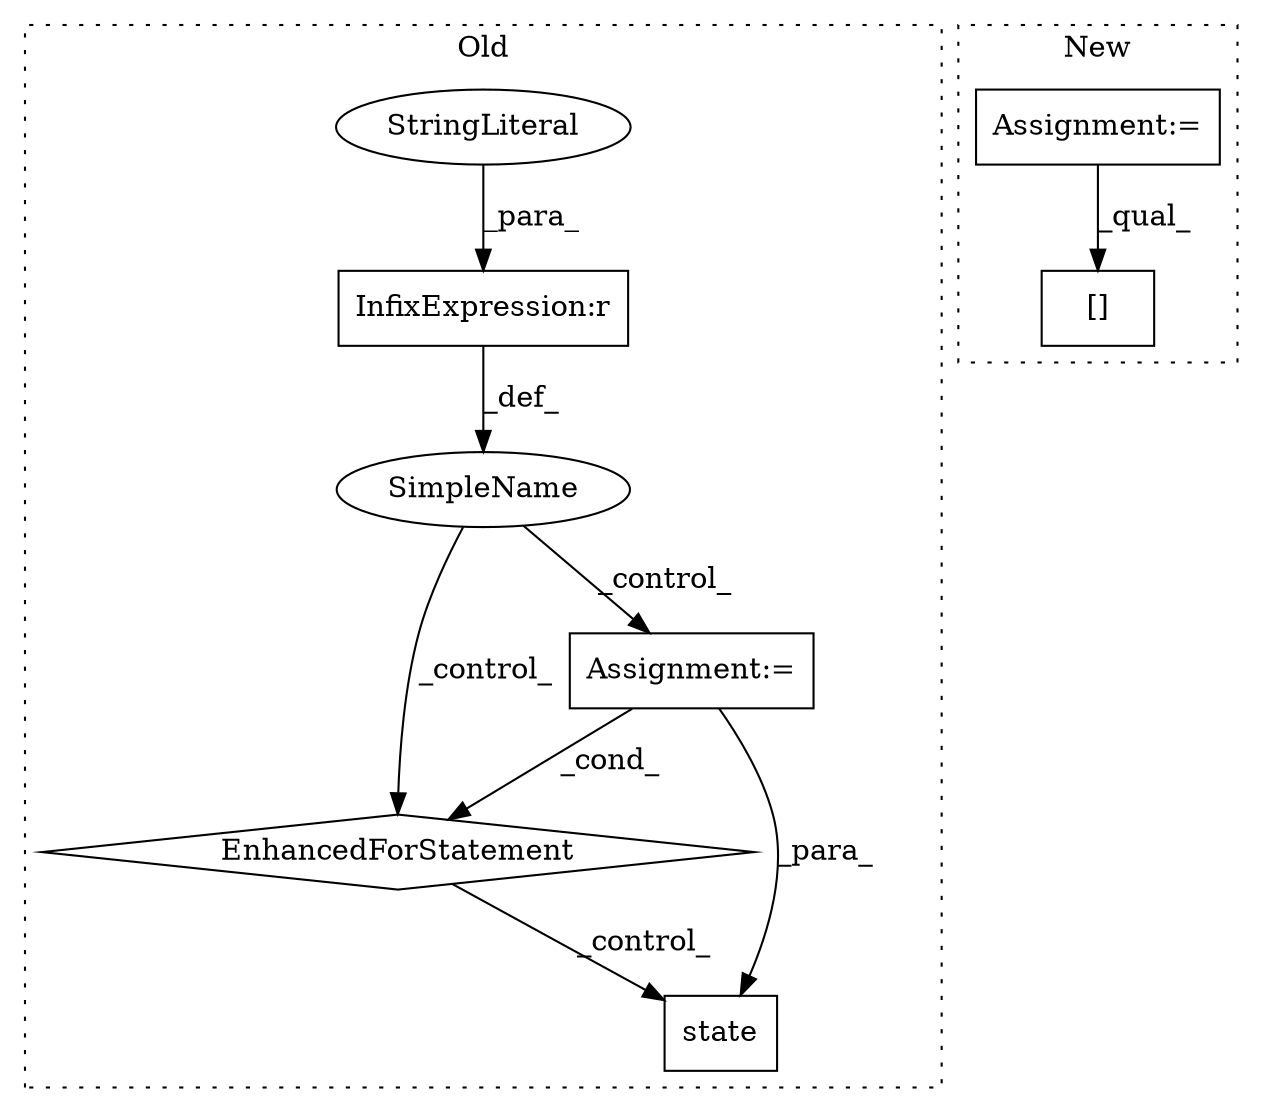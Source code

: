 digraph G {
subgraph cluster0 {
1 [label="state" a="32" s="12311,12338" l="6,1" shape="box"];
3 [label="EnhancedForStatement" a="70" s="12207,12274" l="53,2" shape="diamond"];
4 [label="SimpleName" a="42" s="" l="" shape="ellipse"];
5 [label="InfixExpression:r" a="27" s="11833" l="4" shape="box"];
6 [label="StringLiteral" a="45" s="11837" l="6" shape="ellipse"];
7 [label="Assignment:=" a="7" s="11961" l="14" shape="box"];
label = "Old";
style="dotted";
}
subgraph cluster1 {
2 [label="[]" a="2" s="7837,7852" l="7,1" shape="box"];
8 [label="Assignment:=" a="7" s="7698" l="1" shape="box"];
label = "New";
style="dotted";
}
3 -> 1 [label="_control_"];
4 -> 7 [label="_control_"];
4 -> 3 [label="_control_"];
5 -> 4 [label="_def_"];
6 -> 5 [label="_para_"];
7 -> 3 [label="_cond_"];
7 -> 1 [label="_para_"];
8 -> 2 [label="_qual_"];
}